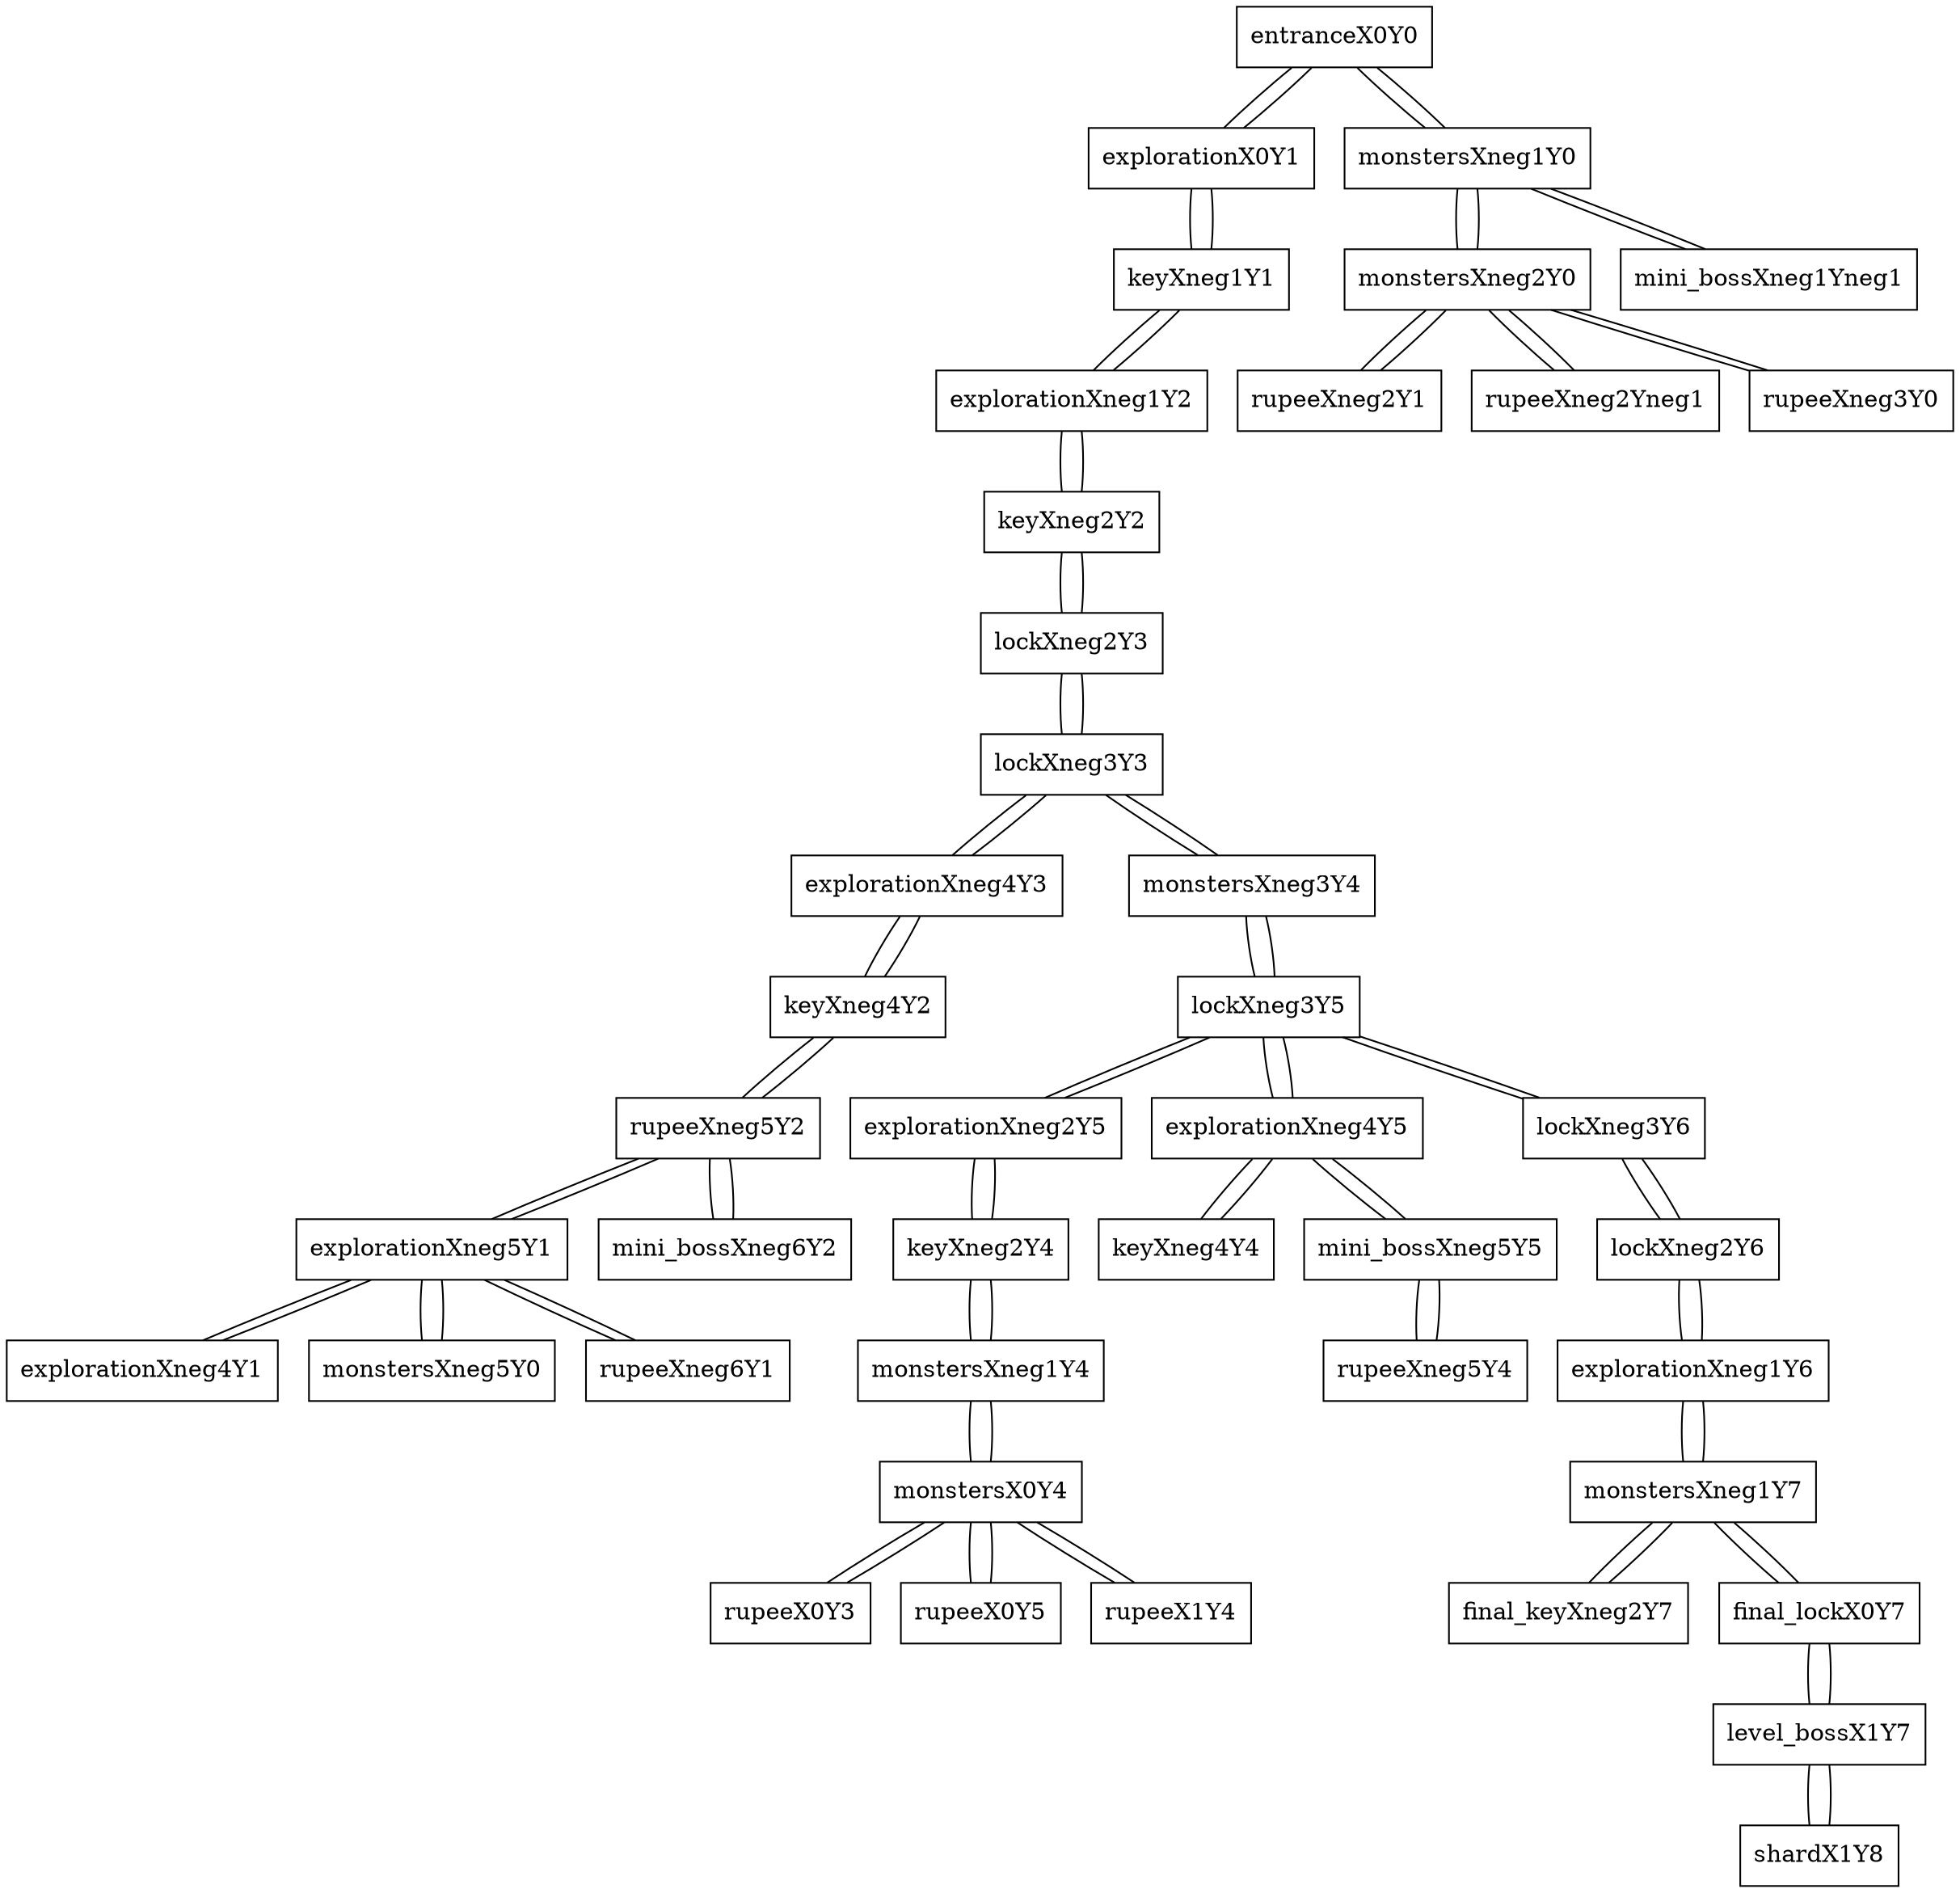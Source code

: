 graph space {

node [shape="box"]; entranceX0Y0 [pad="1.5,0.0" pos="0,0!"]; explorationX0Y1 [pad="1.5,0.0" pos="0,1!"]; keyXneg1Y1 [pad="1.5,0.0" pos="-1,1!"]; explorationXneg1Y2 [pad="1.5,0.0" pos="-1,2!"]; keyXneg2Y2 [pad="1.5,0.0" pos="-2,2!"]; monstersXneg1Y0 [pad="1.5,0.0" pos="-1,0!"]; monstersXneg2Y0 [pad="1.5,0.0" pos="-2,0!"]; rupeeXneg2Y1 [pad="1.5,0.0" pos="-2,1!"]; rupeeXneg2Yneg1 [pad="1.5,0.0" pos="-2,-1!"]; rupeeXneg3Y0 [pad="1.5,0.0" pos="-3,0!"]; mini_bossXneg1Yneg1 [pad="1.5,0.0" pos="-1,-1!"]; lockXneg2Y3 [pad="1.5,0.0" pos="-2,3!"]; lockXneg3Y3 [pad="1.5,0.0" pos="-3,3!"]; explorationXneg4Y3 [pad="1.5,0.0" pos="-4,3!"]; keyXneg4Y2 [pad="1.5,0.0" pos="-4,2!"]; rupeeXneg5Y2 [pad="1.5,0.0" pos="-5,2!"]; explorationXneg5Y1 [pad="1.5,0.0" pos="-5,1!"]; explorationXneg4Y1 [pad="1.5,0.0" pos="-4,1!"]; monstersXneg5Y0 [pad="1.5,0.0" pos="-5,0!"]; rupeeXneg6Y1 [pad="1.5,0.0" pos="-6,1!"]; monstersXneg3Y4 [pad="1.5,0.0" pos="-3,4!"]; mini_bossXneg6Y2 [pad="1.5,0.0" pos="-6,2!"]; lockXneg3Y5 [pad="1.5,0.0" pos="-3,5!"]; explorationXneg2Y5 [pad="1.5,0.0" pos="-2,5!"]; keyXneg2Y4 [pad="1.5,0.0" pos="-2,4!"]; explorationXneg4Y5 [pad="1.5,0.0" pos="-4,5!"]; keyXneg4Y4 [pad="1.5,0.0" pos="-4,4!"]; monstersXneg1Y4 [pad="1.5,0.0" pos="-1,4!"]; monstersX0Y4 [pad="1.5,0.0" pos="0,4!"]; rupeeX0Y3 [pad="1.5,0.0" pos="0,3!"]; rupeeX0Y5 [pad="1.5,0.0" pos="0,5!"]; rupeeX1Y4 [pad="1.5,0.0" pos="1,4!"]; mini_bossXneg5Y5 [pad="1.5,0.0" pos="-5,5!"]; rupeeXneg5Y4 [pad="1.5,0.0" pos="-5,4!"]; lockXneg3Y6 [pad="1.5,0.0" pos="-3,6!"]; lockXneg2Y6 [pad="1.5,0.0" pos="-2,6!"]; explorationXneg1Y6 [pad="1.5,0.0" pos="-1,6!"]; monstersXneg1Y7 [pad="1.5,0.0" pos="-1,7!"]; final_keyXneg2Y7 [pad="1.5,0.0" pos="-2,7!"]; final_lockX0Y7 [pad="1.5,0.0" pos="0,7!"]; level_bossX1Y7 [pad="1.5,0.0" pos="1,7!"]; shardX1Y8 [pad="1.5,0.0" pos="1,8!"]; 
entranceX0Y0 -- monstersXneg1Y0;
entranceX0Y0 -- explorationX0Y1;
explorationX0Y1 -- keyXneg1Y1;
explorationX0Y1 -- entranceX0Y0;
keyXneg1Y1 -- explorationX0Y1;
keyXneg1Y1 -- explorationXneg1Y2;
explorationXneg1Y2 -- keyXneg2Y2;
explorationXneg1Y2 -- keyXneg1Y1;
keyXneg2Y2 -- explorationXneg1Y2;
keyXneg2Y2 -- lockXneg2Y3;
monstersXneg1Y0 -- monstersXneg2Y0;
monstersXneg1Y0 -- entranceX0Y0;
monstersXneg1Y0 -- mini_bossXneg1Yneg1;
monstersXneg2Y0 -- rupeeXneg2Yneg1;
monstersXneg2Y0 -- rupeeXneg3Y0;
monstersXneg2Y0 -- rupeeXneg2Y1;
monstersXneg2Y0 -- monstersXneg1Y0;
rupeeXneg2Y1 -- monstersXneg2Y0;
rupeeXneg2Yneg1 -- monstersXneg2Y0;
rupeeXneg3Y0 -- monstersXneg2Y0;
mini_bossXneg1Yneg1 -- monstersXneg1Y0;
lockXneg2Y3 -- lockXneg3Y3;
lockXneg2Y3 -- keyXneg2Y2;
lockXneg3Y3 -- explorationXneg4Y3;
lockXneg3Y3 -- monstersXneg3Y4;
lockXneg3Y3 -- lockXneg2Y3;
explorationXneg4Y3 -- keyXneg4Y2;
explorationXneg4Y3 -- lockXneg3Y3;
keyXneg4Y2 -- rupeeXneg5Y2;
keyXneg4Y2 -- explorationXneg4Y3;
rupeeXneg5Y2 -- mini_bossXneg6Y2;
rupeeXneg5Y2 -- explorationXneg5Y1;
rupeeXneg5Y2 -- keyXneg4Y2;
explorationXneg5Y1 -- explorationXneg4Y1;
explorationXneg5Y1 -- monstersXneg5Y0;
explorationXneg5Y1 -- rupeeXneg6Y1;
explorationXneg5Y1 -- rupeeXneg5Y2;
explorationXneg4Y1 -- explorationXneg5Y1;
monstersXneg5Y0 -- explorationXneg5Y1;
rupeeXneg6Y1 -- explorationXneg5Y1;
monstersXneg3Y4 -- lockXneg3Y5;
monstersXneg3Y4 -- lockXneg3Y3;
mini_bossXneg6Y2 -- rupeeXneg5Y2;
lockXneg3Y5 -- explorationXneg4Y5;
lockXneg3Y5 -- lockXneg3Y6;
lockXneg3Y5 -- explorationXneg2Y5;
lockXneg3Y5 -- monstersXneg3Y4;
explorationXneg2Y5 -- lockXneg3Y5;
explorationXneg2Y5 -- keyXneg2Y4;
keyXneg2Y4 -- explorationXneg2Y5;
keyXneg2Y4 -- monstersXneg1Y4;
explorationXneg4Y5 -- mini_bossXneg5Y5;
explorationXneg4Y5 -- keyXneg4Y4;
explorationXneg4Y5 -- lockXneg3Y5;
keyXneg4Y4 -- explorationXneg4Y5;
monstersXneg1Y4 -- keyXneg2Y4;
monstersXneg1Y4 -- monstersX0Y4;
monstersX0Y4 -- rupeeX0Y5;
monstersX0Y4 -- rupeeX1Y4;
monstersX0Y4 -- rupeeX0Y3;
monstersX0Y4 -- monstersXneg1Y4;
rupeeX0Y3 -- monstersX0Y4;
rupeeX0Y5 -- monstersX0Y4;
rupeeX1Y4 -- monstersX0Y4;
mini_bossXneg5Y5 -- rupeeXneg5Y4;
mini_bossXneg5Y5 -- explorationXneg4Y5;
rupeeXneg5Y4 -- mini_bossXneg5Y5;
lockXneg3Y6 -- lockXneg2Y6;
lockXneg3Y6 -- lockXneg3Y5;
lockXneg2Y6 -- lockXneg3Y6;
lockXneg2Y6 -- explorationXneg1Y6;
explorationXneg1Y6 -- lockXneg2Y6;
explorationXneg1Y6 -- monstersXneg1Y7;
monstersXneg1Y7 -- explorationXneg1Y6;
monstersXneg1Y7 -- final_keyXneg2Y7;
monstersXneg1Y7 -- final_lockX0Y7;
final_keyXneg2Y7 -- monstersXneg1Y7;
final_lockX0Y7 -- monstersXneg1Y7;
final_lockX0Y7 -- level_bossX1Y7;
level_bossX1Y7 -- final_lockX0Y7;
level_bossX1Y7 -- shardX1Y8;
shardX1Y8 -- level_bossX1Y7;
}